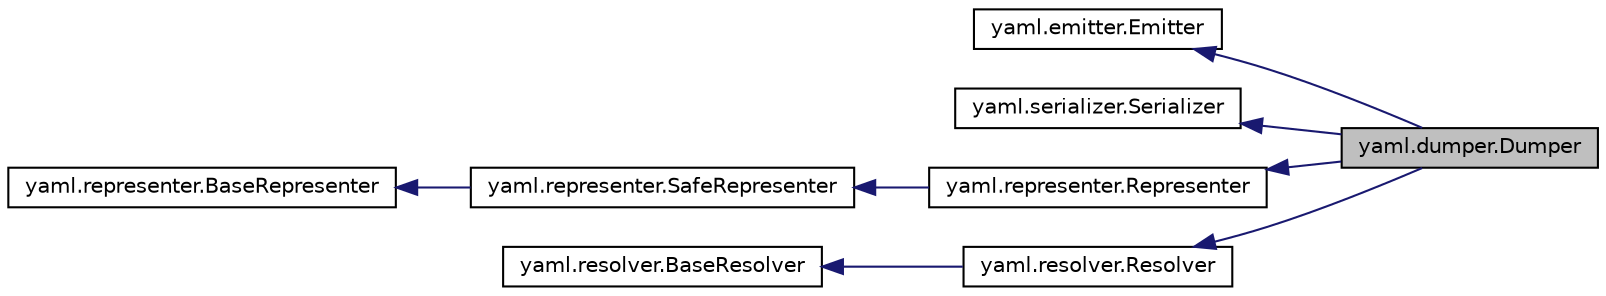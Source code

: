digraph "yaml.dumper.Dumper"
{
 // LATEX_PDF_SIZE
  edge [fontname="Helvetica",fontsize="10",labelfontname="Helvetica",labelfontsize="10"];
  node [fontname="Helvetica",fontsize="10",shape=record];
  rankdir="LR";
  Node1 [label="yaml.dumper.Dumper",height=0.2,width=0.4,color="black", fillcolor="grey75", style="filled", fontcolor="black",tooltip=" "];
  Node2 -> Node1 [dir="back",color="midnightblue",fontsize="10",style="solid"];
  Node2 [label="yaml.emitter.Emitter",height=0.2,width=0.4,color="black", fillcolor="white", style="filled",URL="$classyaml_1_1emitter_1_1Emitter.html",tooltip=" "];
  Node3 -> Node1 [dir="back",color="midnightblue",fontsize="10",style="solid"];
  Node3 [label="yaml.serializer.Serializer",height=0.2,width=0.4,color="black", fillcolor="white", style="filled",URL="$classyaml_1_1serializer_1_1Serializer.html",tooltip=" "];
  Node4 -> Node1 [dir="back",color="midnightblue",fontsize="10",style="solid"];
  Node4 [label="yaml.representer.Representer",height=0.2,width=0.4,color="black", fillcolor="white", style="filled",URL="$classyaml_1_1representer_1_1Representer.html",tooltip=" "];
  Node5 -> Node4 [dir="back",color="midnightblue",fontsize="10",style="solid"];
  Node5 [label="yaml.representer.SafeRepresenter",height=0.2,width=0.4,color="black", fillcolor="white", style="filled",URL="$classyaml_1_1representer_1_1SafeRepresenter.html",tooltip=" "];
  Node6 -> Node5 [dir="back",color="midnightblue",fontsize="10",style="solid"];
  Node6 [label="yaml.representer.BaseRepresenter",height=0.2,width=0.4,color="black", fillcolor="white", style="filled",URL="$classyaml_1_1representer_1_1BaseRepresenter.html",tooltip=" "];
  Node7 -> Node1 [dir="back",color="midnightblue",fontsize="10",style="solid"];
  Node7 [label="yaml.resolver.Resolver",height=0.2,width=0.4,color="black", fillcolor="white", style="filled",URL="$classyaml_1_1resolver_1_1Resolver.html",tooltip=" "];
  Node8 -> Node7 [dir="back",color="midnightblue",fontsize="10",style="solid"];
  Node8 [label="yaml.resolver.BaseResolver",height=0.2,width=0.4,color="black", fillcolor="white", style="filled",URL="$classyaml_1_1resolver_1_1BaseResolver.html",tooltip=" "];
}
